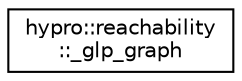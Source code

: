 digraph "Graphical Class Hierarchy"
{
  edge [fontname="Helvetica",fontsize="10",labelfontname="Helvetica",labelfontsize="10"];
  node [fontname="Helvetica",fontsize="10",shape=record];
  rankdir="LR";
  Node1 [label="hypro::reachability\l::_glp_graph",height=0.2,width=0.4,color="black", fillcolor="white", style="filled",URL="$structhypro_1_1reachability_1_1__glp__graph.html"];
}
